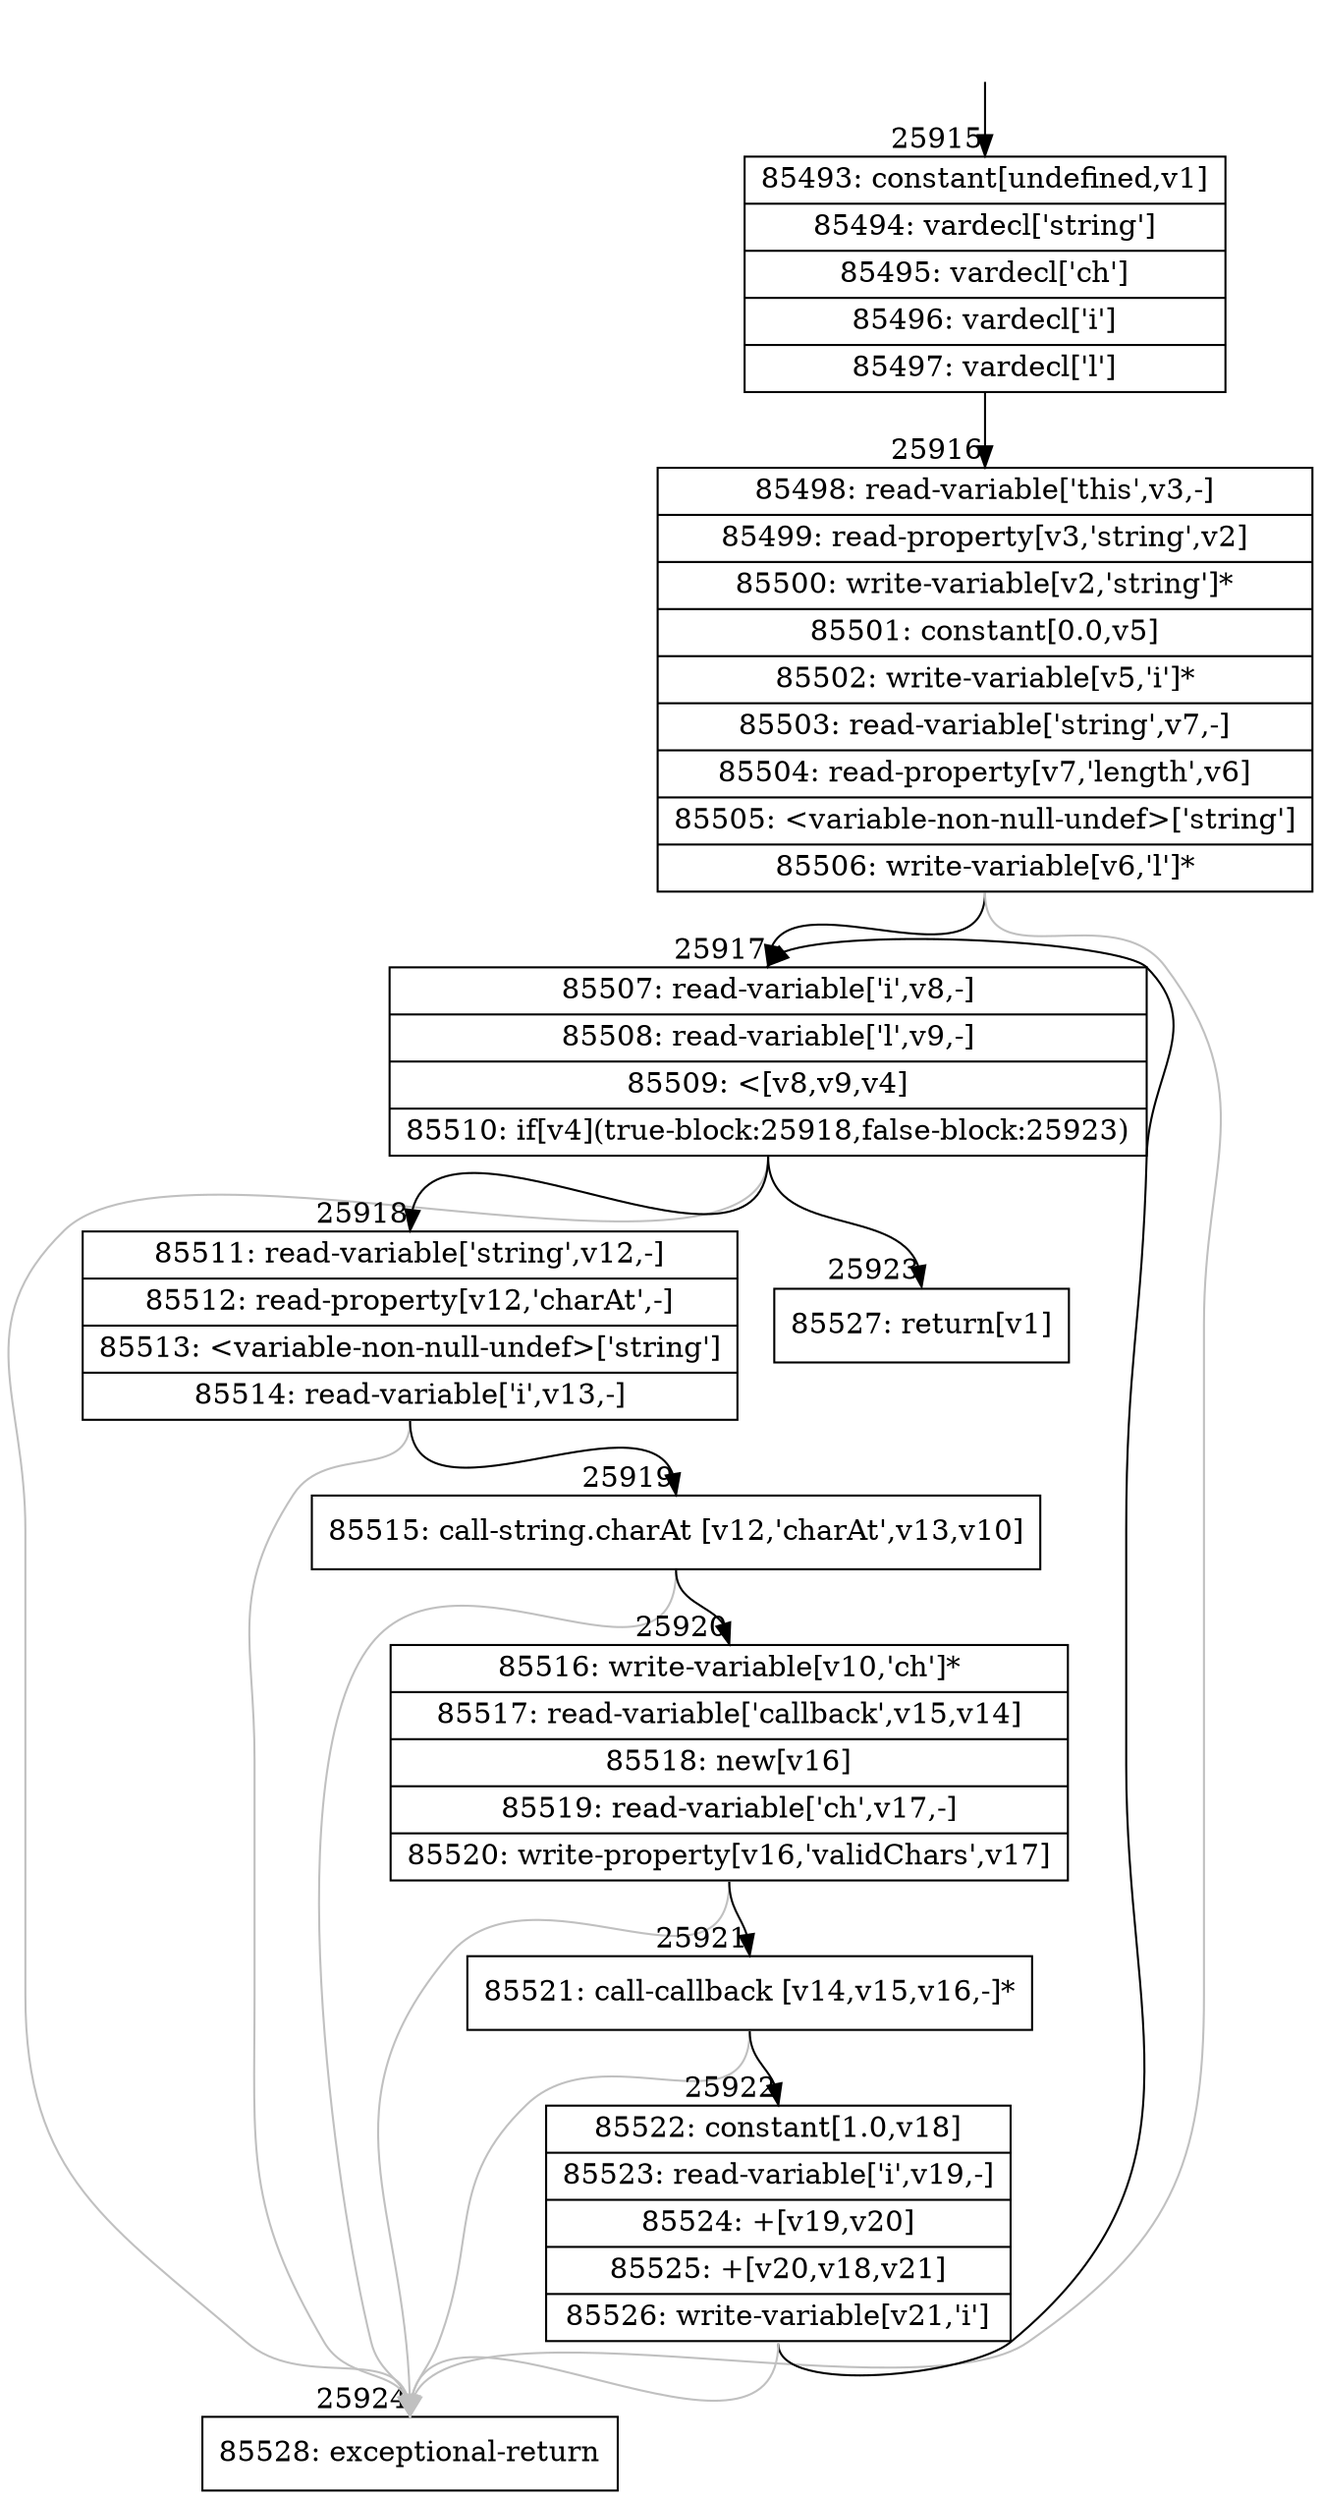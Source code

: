 digraph {
rankdir="TD"
BB_entry2268[shape=none,label=""];
BB_entry2268 -> BB25915 [tailport=s, headport=n, headlabel="    25915"]
BB25915 [shape=record label="{85493: constant[undefined,v1]|85494: vardecl['string']|85495: vardecl['ch']|85496: vardecl['i']|85497: vardecl['l']}" ] 
BB25915 -> BB25916 [tailport=s, headport=n, headlabel="      25916"]
BB25916 [shape=record label="{85498: read-variable['this',v3,-]|85499: read-property[v3,'string',v2]|85500: write-variable[v2,'string']*|85501: constant[0.0,v5]|85502: write-variable[v5,'i']*|85503: read-variable['string',v7,-]|85504: read-property[v7,'length',v6]|85505: \<variable-non-null-undef\>['string']|85506: write-variable[v6,'l']*}" ] 
BB25916 -> BB25917 [tailport=s, headport=n, headlabel="      25917"]
BB25916 -> BB25924 [tailport=s, headport=n, color=gray, headlabel="      25924"]
BB25917 [shape=record label="{85507: read-variable['i',v8,-]|85508: read-variable['l',v9,-]|85509: \<[v8,v9,v4]|85510: if[v4](true-block:25918,false-block:25923)}" ] 
BB25917 -> BB25918 [tailport=s, headport=n, headlabel="      25918"]
BB25917 -> BB25923 [tailport=s, headport=n, headlabel="      25923"]
BB25917 -> BB25924 [tailport=s, headport=n, color=gray]
BB25918 [shape=record label="{85511: read-variable['string',v12,-]|85512: read-property[v12,'charAt',-]|85513: \<variable-non-null-undef\>['string']|85514: read-variable['i',v13,-]}" ] 
BB25918 -> BB25919 [tailport=s, headport=n, headlabel="      25919"]
BB25918 -> BB25924 [tailport=s, headport=n, color=gray]
BB25919 [shape=record label="{85515: call-string.charAt [v12,'charAt',v13,v10]}" ] 
BB25919 -> BB25920 [tailport=s, headport=n, headlabel="      25920"]
BB25919 -> BB25924 [tailport=s, headport=n, color=gray]
BB25920 [shape=record label="{85516: write-variable[v10,'ch']*|85517: read-variable['callback',v15,v14]|85518: new[v16]|85519: read-variable['ch',v17,-]|85520: write-property[v16,'validChars',v17]}" ] 
BB25920 -> BB25921 [tailport=s, headport=n, headlabel="      25921"]
BB25920 -> BB25924 [tailport=s, headport=n, color=gray]
BB25921 [shape=record label="{85521: call-callback [v14,v15,v16,-]*}" ] 
BB25921 -> BB25922 [tailport=s, headport=n, headlabel="      25922"]
BB25921 -> BB25924 [tailport=s, headport=n, color=gray]
BB25922 [shape=record label="{85522: constant[1.0,v18]|85523: read-variable['i',v19,-]|85524: +[v19,v20]|85525: +[v20,v18,v21]|85526: write-variable[v21,'i']}" ] 
BB25922 -> BB25917 [tailport=s, headport=n]
BB25922 -> BB25924 [tailport=s, headport=n, color=gray]
BB25923 [shape=record label="{85527: return[v1]}" ] 
BB25924 [shape=record label="{85528: exceptional-return}" ] 
//#$~ 47514
}
